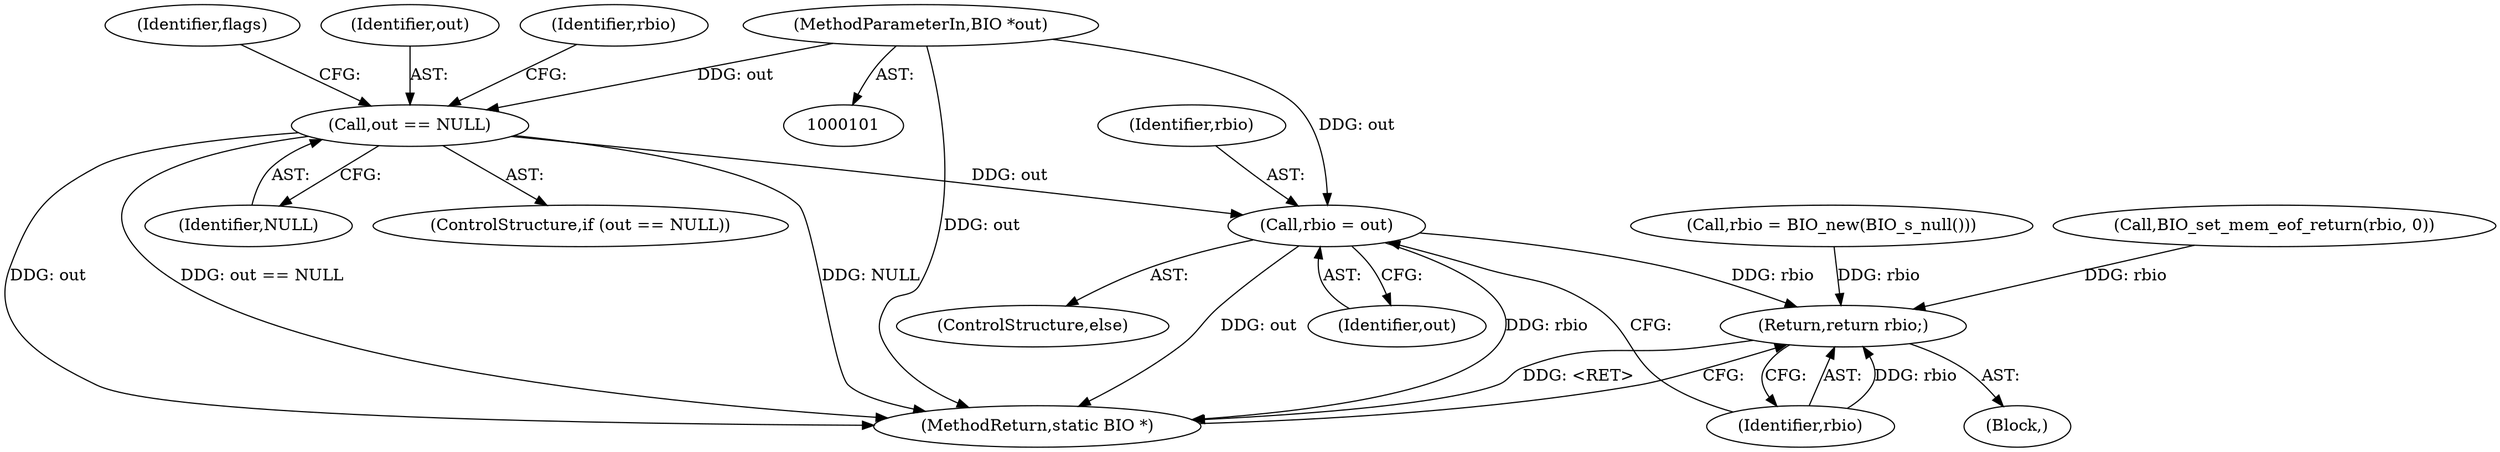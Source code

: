 digraph "0_openssl_cd30f03ac5bf2962f44bd02ae8d88245dff2f12c_0@pointer" {
"1000128" [label="(Call,rbio = out)"];
"1000107" [label="(Call,out == NULL)"];
"1000102" [label="(MethodParameterIn,BIO *out)"];
"1000131" [label="(Return,return rbio;)"];
"1000127" [label="(ControlStructure,else)"];
"1000133" [label="(MethodReturn,static BIO *)"];
"1000129" [label="(Identifier,rbio)"];
"1000107" [label="(Call,out == NULL)"];
"1000130" [label="(Identifier,out)"];
"1000117" [label="(Identifier,flags)"];
"1000128" [label="(Call,rbio = out)"];
"1000104" [label="(Block,)"];
"1000110" [label="(Call,rbio = BIO_new(BIO_s_null()))"];
"1000102" [label="(MethodParameterIn,BIO *out)"];
"1000108" [label="(Identifier,out)"];
"1000132" [label="(Identifier,rbio)"];
"1000109" [label="(Identifier,NULL)"];
"1000111" [label="(Identifier,rbio)"];
"1000106" [label="(ControlStructure,if (out == NULL))"];
"1000124" [label="(Call,BIO_set_mem_eof_return(rbio, 0))"];
"1000131" [label="(Return,return rbio;)"];
"1000128" -> "1000127"  [label="AST: "];
"1000128" -> "1000130"  [label="CFG: "];
"1000129" -> "1000128"  [label="AST: "];
"1000130" -> "1000128"  [label="AST: "];
"1000132" -> "1000128"  [label="CFG: "];
"1000128" -> "1000133"  [label="DDG: out"];
"1000128" -> "1000133"  [label="DDG: rbio"];
"1000107" -> "1000128"  [label="DDG: out"];
"1000102" -> "1000128"  [label="DDG: out"];
"1000128" -> "1000131"  [label="DDG: rbio"];
"1000107" -> "1000106"  [label="AST: "];
"1000107" -> "1000109"  [label="CFG: "];
"1000108" -> "1000107"  [label="AST: "];
"1000109" -> "1000107"  [label="AST: "];
"1000111" -> "1000107"  [label="CFG: "];
"1000117" -> "1000107"  [label="CFG: "];
"1000107" -> "1000133"  [label="DDG: out"];
"1000107" -> "1000133"  [label="DDG: out == NULL"];
"1000107" -> "1000133"  [label="DDG: NULL"];
"1000102" -> "1000107"  [label="DDG: out"];
"1000102" -> "1000101"  [label="AST: "];
"1000102" -> "1000133"  [label="DDG: out"];
"1000131" -> "1000104"  [label="AST: "];
"1000131" -> "1000132"  [label="CFG: "];
"1000132" -> "1000131"  [label="AST: "];
"1000133" -> "1000131"  [label="CFG: "];
"1000131" -> "1000133"  [label="DDG: <RET>"];
"1000132" -> "1000131"  [label="DDG: rbio"];
"1000124" -> "1000131"  [label="DDG: rbio"];
"1000110" -> "1000131"  [label="DDG: rbio"];
}
